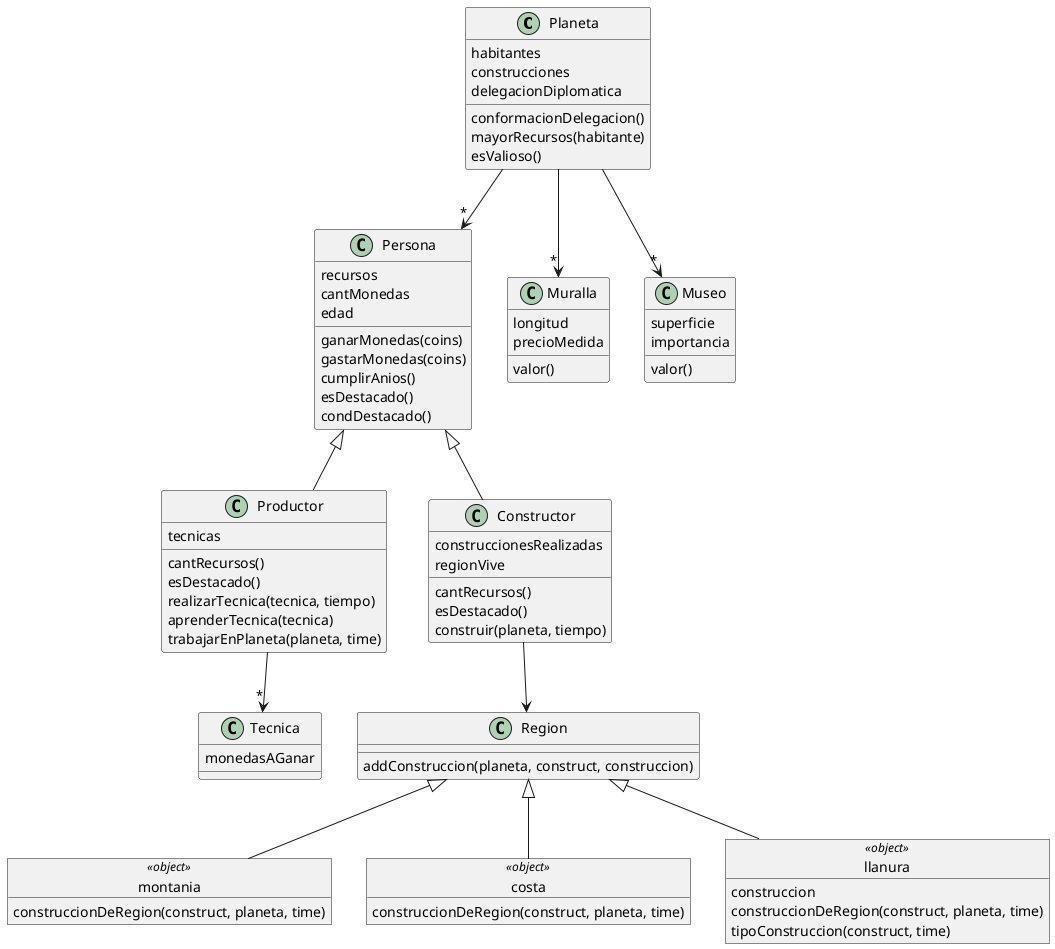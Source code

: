 @startuml planetas-en-el-universo

class Planeta {
    habitantes
    construcciones
    delegacionDiplomatica
    conformacionDelegacion()
    mayorRecursos(habitante)
    esValioso()
}

class Persona {
    recursos
    cantMonedas
    edad
    ganarMonedas(coins)
    gastarMonedas(coins)
    cumplirAnios()
    esDestacado()
    condDestacado()
}

class Productor {
    tecnicas
    cantRecursos()
    esDestacado()
    realizarTecnica(tecnica, tiempo)
    aprenderTecnica(tecnica)
    trabajarEnPlaneta(planeta, time)
}

class Constructor {
    construccionesRealizadas
    regionVive
    cantRecursos()
    esDestacado()
    construir(planeta, tiempo)
}

class Muralla {
    longitud
    precioMedida
    valor()
}

class Museo {
    superficie
    importancia
    valor()
}

class Region {
    addConstruccion(planeta, construct, construccion) 
}

object montania <<object>> {
    construccionDeRegion(construct, planeta, time)
} 

object costa <<object>> {
    construccionDeRegion(construct, planeta, time) 
}

object llanura <<object>> { 
    construccion
    construccionDeRegion(construct, planeta, time)
    tipoConstruccion(construct, time) 
}

class Tecnica {
    monedasAGanar
}

Planeta -->"*" Persona
Planeta -->"*" Muralla
Planeta -->"*" Museo
Persona <|-- Productor
Persona <|-- Constructor

Constructor --> Region
Productor -->"*" Tecnica

Region <|-- montania
Region <|-- costa
Region <|-- llanura


@enduml